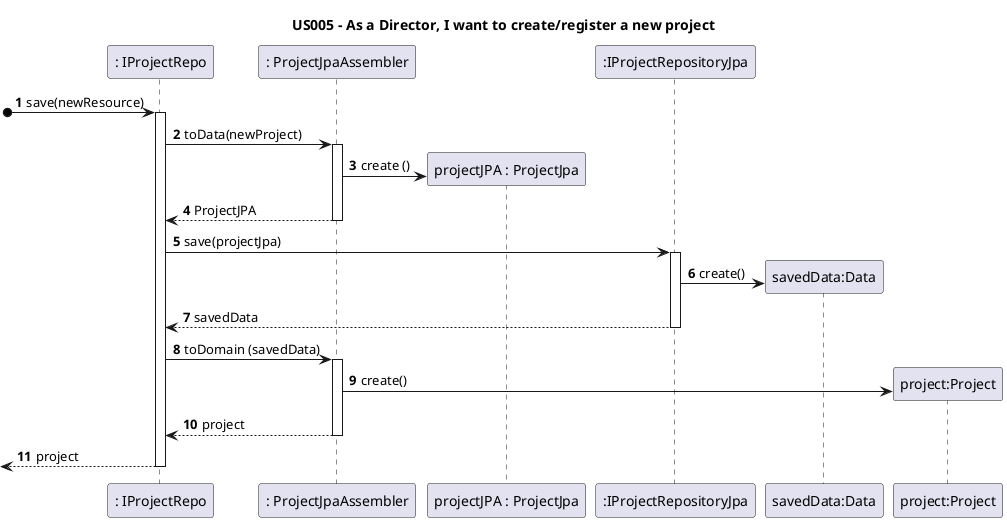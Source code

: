 @startuml

title US005 - As a Director, I want to create/register a new project

autoactivate on
autonumber

participant ": IProjectRepo" as Repository
participant ": ProjectJpaAssembler" as Assembler
participant "projectJPA : ProjectJpa" as projectJPA
participant ":IProjectRepositoryJpa" as Driver
participant "savedData:Data" as Data
participant "project:Project" as project

[o->Repository: save(newResource)
Repository -> Assembler : toData(newProject)
Assembler -> projectJPA **: create ()
Assembler --> Repository : ProjectJPA
Repository -> Driver: save(projectJpa)
Driver -> Data**: create()
Driver --> Repository : savedData
Repository -> Assembler: toDomain (savedData)
Assembler -> project **: create()
Assembler --> Repository :project

[<--Repository: project

@enduml